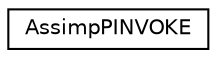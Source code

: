digraph "Graphical Class Hierarchy"
{
  edge [fontname="Helvetica",fontsize="10",labelfontname="Helvetica",labelfontsize="10"];
  node [fontname="Helvetica",fontsize="10",shape=record];
  rankdir="LR";
  Node1 [label="AssimpPINVOKE",height=0.2,width=0.4,color="black", fillcolor="white", style="filled",URL="$class_assimp_p_i_n_v_o_k_e.html"];
}
